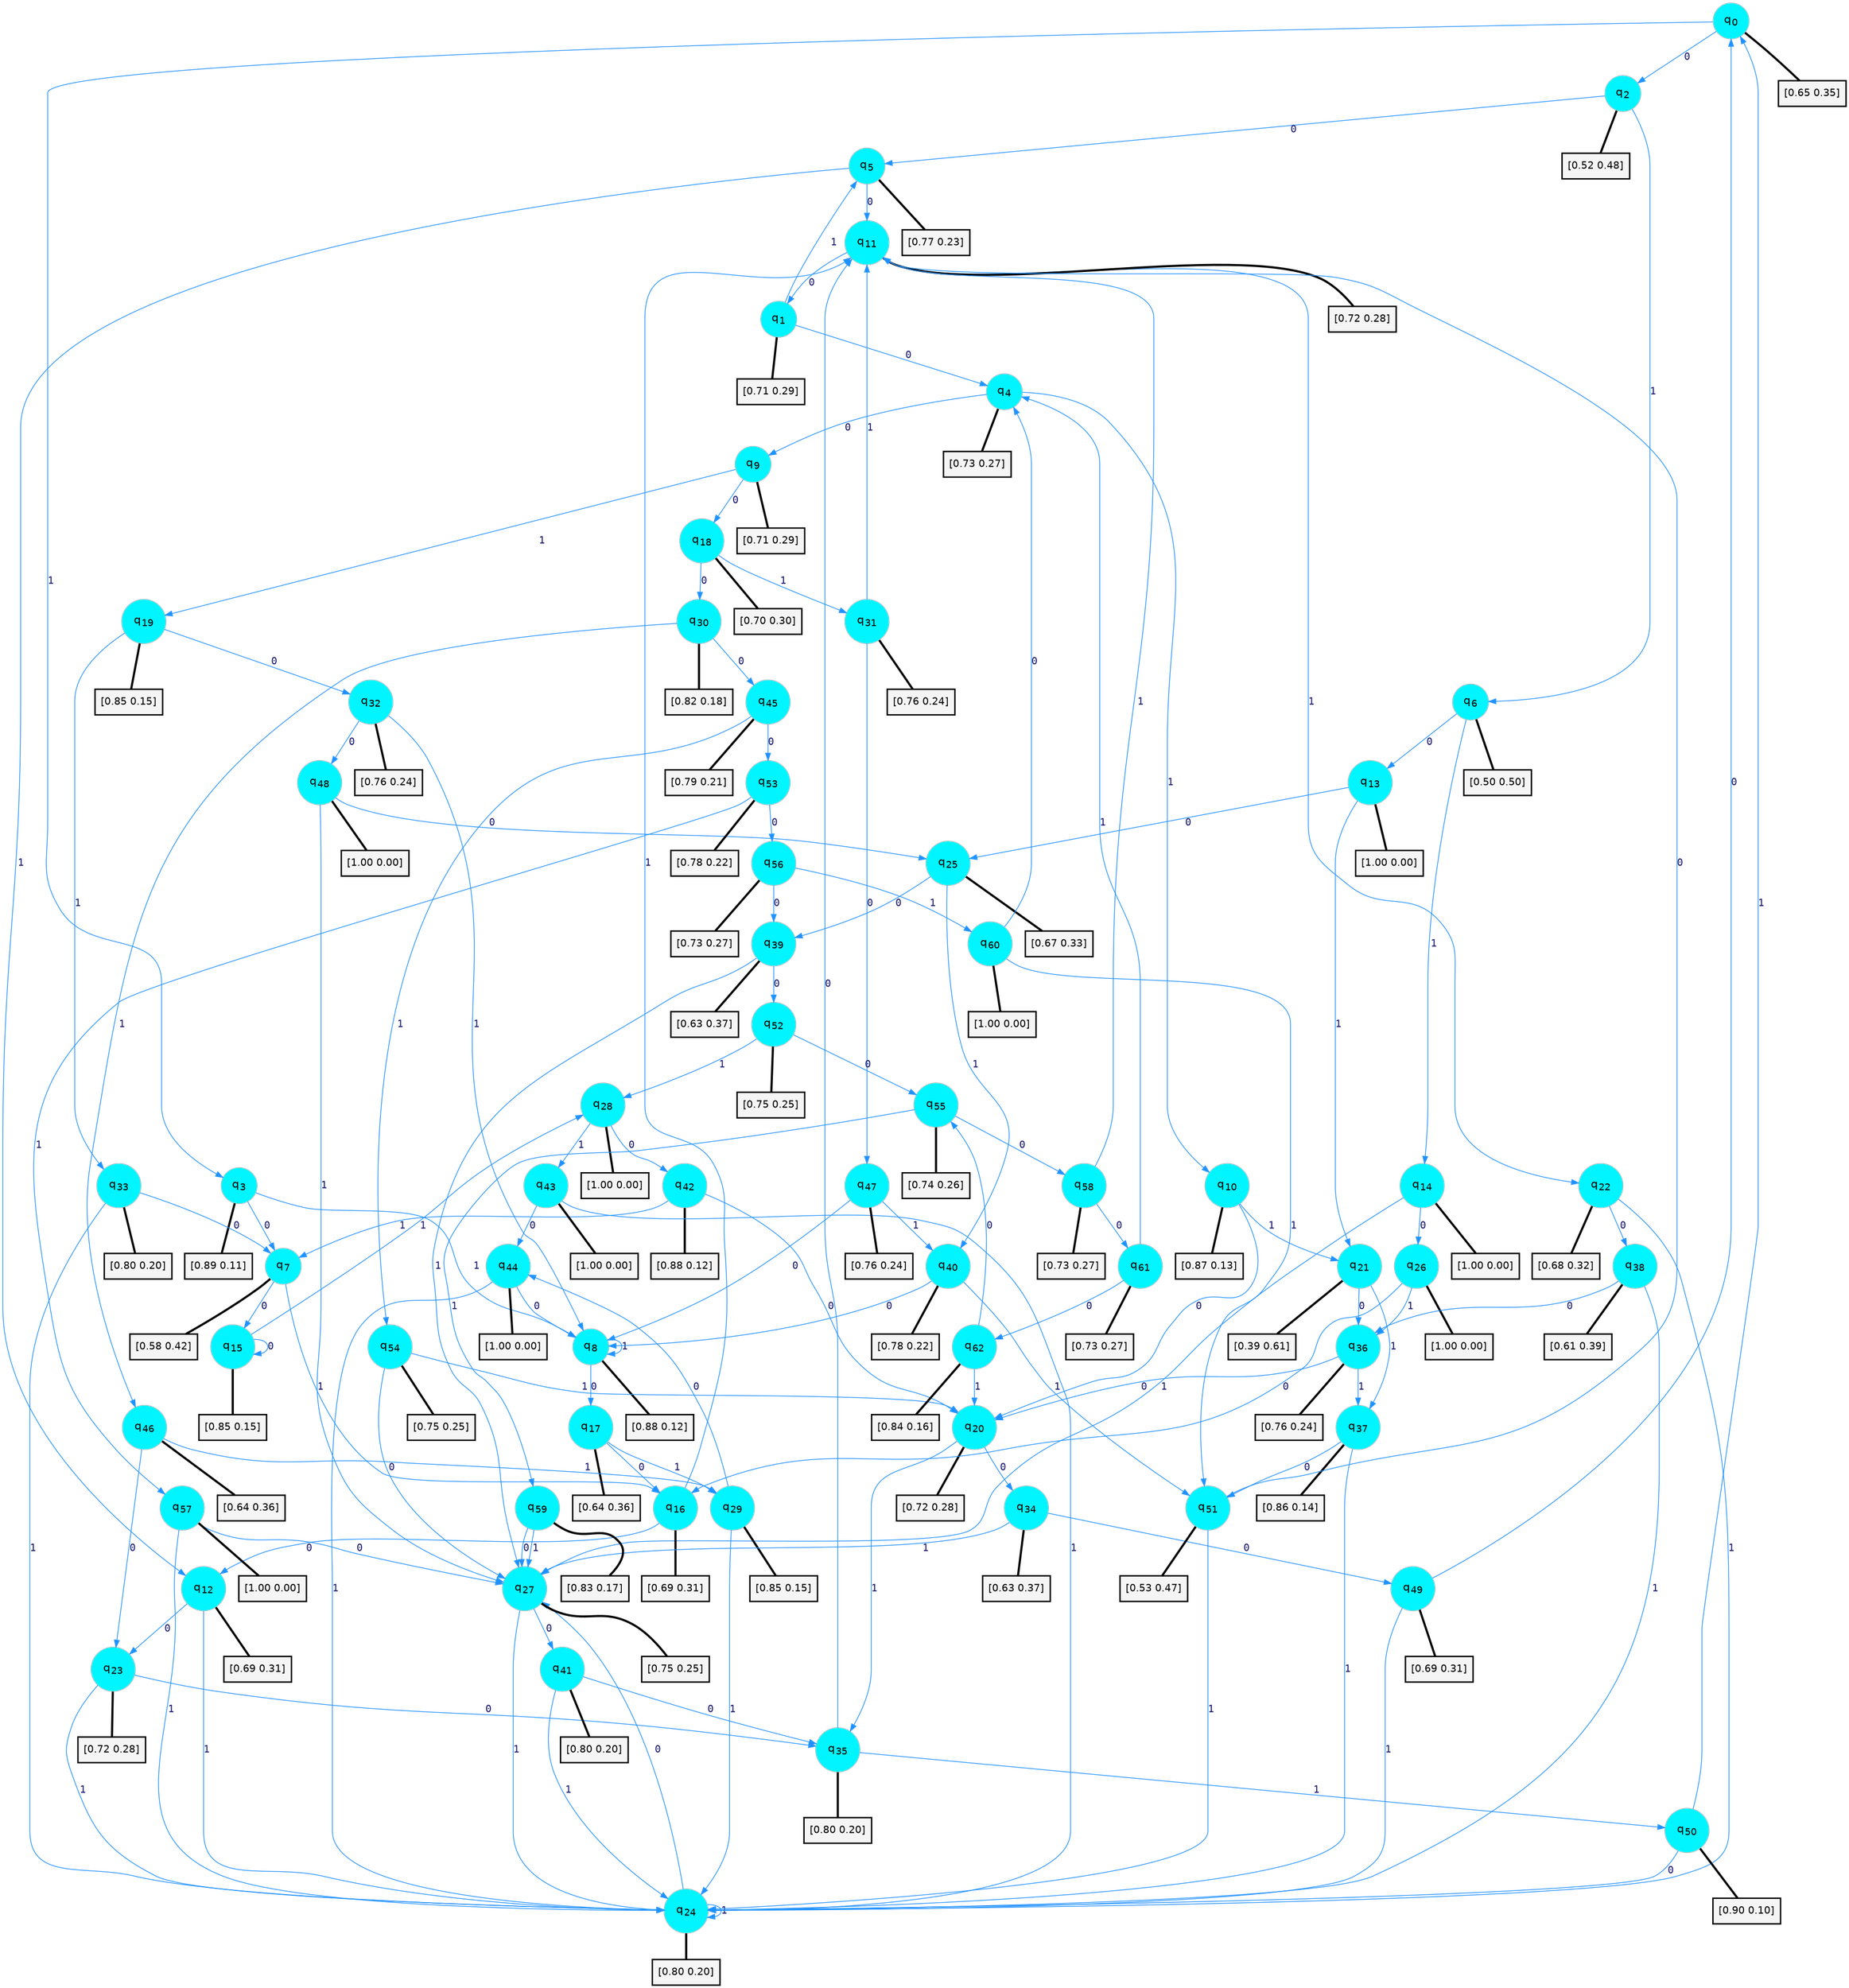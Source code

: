 digraph G {
graph [
bgcolor=transparent, dpi=300, rankdir=TD, size="40,25"];
node [
color=gray, fillcolor=turquoise1, fontcolor=black, fontname=Helvetica, fontsize=16, fontweight=bold, shape=circle, style=filled];
edge [
arrowsize=1, color=dodgerblue1, fontcolor=midnightblue, fontname=courier, fontweight=bold, penwidth=1, style=solid, weight=20];
0[label=<q<SUB>0</SUB>>];
1[label=<q<SUB>1</SUB>>];
2[label=<q<SUB>2</SUB>>];
3[label=<q<SUB>3</SUB>>];
4[label=<q<SUB>4</SUB>>];
5[label=<q<SUB>5</SUB>>];
6[label=<q<SUB>6</SUB>>];
7[label=<q<SUB>7</SUB>>];
8[label=<q<SUB>8</SUB>>];
9[label=<q<SUB>9</SUB>>];
10[label=<q<SUB>10</SUB>>];
11[label=<q<SUB>11</SUB>>];
12[label=<q<SUB>12</SUB>>];
13[label=<q<SUB>13</SUB>>];
14[label=<q<SUB>14</SUB>>];
15[label=<q<SUB>15</SUB>>];
16[label=<q<SUB>16</SUB>>];
17[label=<q<SUB>17</SUB>>];
18[label=<q<SUB>18</SUB>>];
19[label=<q<SUB>19</SUB>>];
20[label=<q<SUB>20</SUB>>];
21[label=<q<SUB>21</SUB>>];
22[label=<q<SUB>22</SUB>>];
23[label=<q<SUB>23</SUB>>];
24[label=<q<SUB>24</SUB>>];
25[label=<q<SUB>25</SUB>>];
26[label=<q<SUB>26</SUB>>];
27[label=<q<SUB>27</SUB>>];
28[label=<q<SUB>28</SUB>>];
29[label=<q<SUB>29</SUB>>];
30[label=<q<SUB>30</SUB>>];
31[label=<q<SUB>31</SUB>>];
32[label=<q<SUB>32</SUB>>];
33[label=<q<SUB>33</SUB>>];
34[label=<q<SUB>34</SUB>>];
35[label=<q<SUB>35</SUB>>];
36[label=<q<SUB>36</SUB>>];
37[label=<q<SUB>37</SUB>>];
38[label=<q<SUB>38</SUB>>];
39[label=<q<SUB>39</SUB>>];
40[label=<q<SUB>40</SUB>>];
41[label=<q<SUB>41</SUB>>];
42[label=<q<SUB>42</SUB>>];
43[label=<q<SUB>43</SUB>>];
44[label=<q<SUB>44</SUB>>];
45[label=<q<SUB>45</SUB>>];
46[label=<q<SUB>46</SUB>>];
47[label=<q<SUB>47</SUB>>];
48[label=<q<SUB>48</SUB>>];
49[label=<q<SUB>49</SUB>>];
50[label=<q<SUB>50</SUB>>];
51[label=<q<SUB>51</SUB>>];
52[label=<q<SUB>52</SUB>>];
53[label=<q<SUB>53</SUB>>];
54[label=<q<SUB>54</SUB>>];
55[label=<q<SUB>55</SUB>>];
56[label=<q<SUB>56</SUB>>];
57[label=<q<SUB>57</SUB>>];
58[label=<q<SUB>58</SUB>>];
59[label=<q<SUB>59</SUB>>];
60[label=<q<SUB>60</SUB>>];
61[label=<q<SUB>61</SUB>>];
62[label=<q<SUB>62</SUB>>];
63[label="[0.65 0.35]", shape=box,fontcolor=black, fontname=Helvetica, fontsize=14, penwidth=2, fillcolor=whitesmoke,color=black];
64[label="[0.71 0.29]", shape=box,fontcolor=black, fontname=Helvetica, fontsize=14, penwidth=2, fillcolor=whitesmoke,color=black];
65[label="[0.52 0.48]", shape=box,fontcolor=black, fontname=Helvetica, fontsize=14, penwidth=2, fillcolor=whitesmoke,color=black];
66[label="[0.89 0.11]", shape=box,fontcolor=black, fontname=Helvetica, fontsize=14, penwidth=2, fillcolor=whitesmoke,color=black];
67[label="[0.73 0.27]", shape=box,fontcolor=black, fontname=Helvetica, fontsize=14, penwidth=2, fillcolor=whitesmoke,color=black];
68[label="[0.77 0.23]", shape=box,fontcolor=black, fontname=Helvetica, fontsize=14, penwidth=2, fillcolor=whitesmoke,color=black];
69[label="[0.50 0.50]", shape=box,fontcolor=black, fontname=Helvetica, fontsize=14, penwidth=2, fillcolor=whitesmoke,color=black];
70[label="[0.58 0.42]", shape=box,fontcolor=black, fontname=Helvetica, fontsize=14, penwidth=2, fillcolor=whitesmoke,color=black];
71[label="[0.88 0.12]", shape=box,fontcolor=black, fontname=Helvetica, fontsize=14, penwidth=2, fillcolor=whitesmoke,color=black];
72[label="[0.71 0.29]", shape=box,fontcolor=black, fontname=Helvetica, fontsize=14, penwidth=2, fillcolor=whitesmoke,color=black];
73[label="[0.87 0.13]", shape=box,fontcolor=black, fontname=Helvetica, fontsize=14, penwidth=2, fillcolor=whitesmoke,color=black];
74[label="[0.72 0.28]", shape=box,fontcolor=black, fontname=Helvetica, fontsize=14, penwidth=2, fillcolor=whitesmoke,color=black];
75[label="[0.69 0.31]", shape=box,fontcolor=black, fontname=Helvetica, fontsize=14, penwidth=2, fillcolor=whitesmoke,color=black];
76[label="[1.00 0.00]", shape=box,fontcolor=black, fontname=Helvetica, fontsize=14, penwidth=2, fillcolor=whitesmoke,color=black];
77[label="[1.00 0.00]", shape=box,fontcolor=black, fontname=Helvetica, fontsize=14, penwidth=2, fillcolor=whitesmoke,color=black];
78[label="[0.85 0.15]", shape=box,fontcolor=black, fontname=Helvetica, fontsize=14, penwidth=2, fillcolor=whitesmoke,color=black];
79[label="[0.69 0.31]", shape=box,fontcolor=black, fontname=Helvetica, fontsize=14, penwidth=2, fillcolor=whitesmoke,color=black];
80[label="[0.64 0.36]", shape=box,fontcolor=black, fontname=Helvetica, fontsize=14, penwidth=2, fillcolor=whitesmoke,color=black];
81[label="[0.70 0.30]", shape=box,fontcolor=black, fontname=Helvetica, fontsize=14, penwidth=2, fillcolor=whitesmoke,color=black];
82[label="[0.85 0.15]", shape=box,fontcolor=black, fontname=Helvetica, fontsize=14, penwidth=2, fillcolor=whitesmoke,color=black];
83[label="[0.72 0.28]", shape=box,fontcolor=black, fontname=Helvetica, fontsize=14, penwidth=2, fillcolor=whitesmoke,color=black];
84[label="[0.39 0.61]", shape=box,fontcolor=black, fontname=Helvetica, fontsize=14, penwidth=2, fillcolor=whitesmoke,color=black];
85[label="[0.68 0.32]", shape=box,fontcolor=black, fontname=Helvetica, fontsize=14, penwidth=2, fillcolor=whitesmoke,color=black];
86[label="[0.72 0.28]", shape=box,fontcolor=black, fontname=Helvetica, fontsize=14, penwidth=2, fillcolor=whitesmoke,color=black];
87[label="[0.80 0.20]", shape=box,fontcolor=black, fontname=Helvetica, fontsize=14, penwidth=2, fillcolor=whitesmoke,color=black];
88[label="[0.67 0.33]", shape=box,fontcolor=black, fontname=Helvetica, fontsize=14, penwidth=2, fillcolor=whitesmoke,color=black];
89[label="[1.00 0.00]", shape=box,fontcolor=black, fontname=Helvetica, fontsize=14, penwidth=2, fillcolor=whitesmoke,color=black];
90[label="[0.75 0.25]", shape=box,fontcolor=black, fontname=Helvetica, fontsize=14, penwidth=2, fillcolor=whitesmoke,color=black];
91[label="[1.00 0.00]", shape=box,fontcolor=black, fontname=Helvetica, fontsize=14, penwidth=2, fillcolor=whitesmoke,color=black];
92[label="[0.85 0.15]", shape=box,fontcolor=black, fontname=Helvetica, fontsize=14, penwidth=2, fillcolor=whitesmoke,color=black];
93[label="[0.82 0.18]", shape=box,fontcolor=black, fontname=Helvetica, fontsize=14, penwidth=2, fillcolor=whitesmoke,color=black];
94[label="[0.76 0.24]", shape=box,fontcolor=black, fontname=Helvetica, fontsize=14, penwidth=2, fillcolor=whitesmoke,color=black];
95[label="[0.76 0.24]", shape=box,fontcolor=black, fontname=Helvetica, fontsize=14, penwidth=2, fillcolor=whitesmoke,color=black];
96[label="[0.80 0.20]", shape=box,fontcolor=black, fontname=Helvetica, fontsize=14, penwidth=2, fillcolor=whitesmoke,color=black];
97[label="[0.63 0.37]", shape=box,fontcolor=black, fontname=Helvetica, fontsize=14, penwidth=2, fillcolor=whitesmoke,color=black];
98[label="[0.80 0.20]", shape=box,fontcolor=black, fontname=Helvetica, fontsize=14, penwidth=2, fillcolor=whitesmoke,color=black];
99[label="[0.76 0.24]", shape=box,fontcolor=black, fontname=Helvetica, fontsize=14, penwidth=2, fillcolor=whitesmoke,color=black];
100[label="[0.86 0.14]", shape=box,fontcolor=black, fontname=Helvetica, fontsize=14, penwidth=2, fillcolor=whitesmoke,color=black];
101[label="[0.61 0.39]", shape=box,fontcolor=black, fontname=Helvetica, fontsize=14, penwidth=2, fillcolor=whitesmoke,color=black];
102[label="[0.63 0.37]", shape=box,fontcolor=black, fontname=Helvetica, fontsize=14, penwidth=2, fillcolor=whitesmoke,color=black];
103[label="[0.78 0.22]", shape=box,fontcolor=black, fontname=Helvetica, fontsize=14, penwidth=2, fillcolor=whitesmoke,color=black];
104[label="[0.80 0.20]", shape=box,fontcolor=black, fontname=Helvetica, fontsize=14, penwidth=2, fillcolor=whitesmoke,color=black];
105[label="[0.88 0.12]", shape=box,fontcolor=black, fontname=Helvetica, fontsize=14, penwidth=2, fillcolor=whitesmoke,color=black];
106[label="[1.00 0.00]", shape=box,fontcolor=black, fontname=Helvetica, fontsize=14, penwidth=2, fillcolor=whitesmoke,color=black];
107[label="[1.00 0.00]", shape=box,fontcolor=black, fontname=Helvetica, fontsize=14, penwidth=2, fillcolor=whitesmoke,color=black];
108[label="[0.79 0.21]", shape=box,fontcolor=black, fontname=Helvetica, fontsize=14, penwidth=2, fillcolor=whitesmoke,color=black];
109[label="[0.64 0.36]", shape=box,fontcolor=black, fontname=Helvetica, fontsize=14, penwidth=2, fillcolor=whitesmoke,color=black];
110[label="[0.76 0.24]", shape=box,fontcolor=black, fontname=Helvetica, fontsize=14, penwidth=2, fillcolor=whitesmoke,color=black];
111[label="[1.00 0.00]", shape=box,fontcolor=black, fontname=Helvetica, fontsize=14, penwidth=2, fillcolor=whitesmoke,color=black];
112[label="[0.69 0.31]", shape=box,fontcolor=black, fontname=Helvetica, fontsize=14, penwidth=2, fillcolor=whitesmoke,color=black];
113[label="[0.90 0.10]", shape=box,fontcolor=black, fontname=Helvetica, fontsize=14, penwidth=2, fillcolor=whitesmoke,color=black];
114[label="[0.53 0.47]", shape=box,fontcolor=black, fontname=Helvetica, fontsize=14, penwidth=2, fillcolor=whitesmoke,color=black];
115[label="[0.75 0.25]", shape=box,fontcolor=black, fontname=Helvetica, fontsize=14, penwidth=2, fillcolor=whitesmoke,color=black];
116[label="[0.78 0.22]", shape=box,fontcolor=black, fontname=Helvetica, fontsize=14, penwidth=2, fillcolor=whitesmoke,color=black];
117[label="[0.75 0.25]", shape=box,fontcolor=black, fontname=Helvetica, fontsize=14, penwidth=2, fillcolor=whitesmoke,color=black];
118[label="[0.74 0.26]", shape=box,fontcolor=black, fontname=Helvetica, fontsize=14, penwidth=2, fillcolor=whitesmoke,color=black];
119[label="[0.73 0.27]", shape=box,fontcolor=black, fontname=Helvetica, fontsize=14, penwidth=2, fillcolor=whitesmoke,color=black];
120[label="[1.00 0.00]", shape=box,fontcolor=black, fontname=Helvetica, fontsize=14, penwidth=2, fillcolor=whitesmoke,color=black];
121[label="[0.73 0.27]", shape=box,fontcolor=black, fontname=Helvetica, fontsize=14, penwidth=2, fillcolor=whitesmoke,color=black];
122[label="[0.83 0.17]", shape=box,fontcolor=black, fontname=Helvetica, fontsize=14, penwidth=2, fillcolor=whitesmoke,color=black];
123[label="[1.00 0.00]", shape=box,fontcolor=black, fontname=Helvetica, fontsize=14, penwidth=2, fillcolor=whitesmoke,color=black];
124[label="[0.73 0.27]", shape=box,fontcolor=black, fontname=Helvetica, fontsize=14, penwidth=2, fillcolor=whitesmoke,color=black];
125[label="[0.84 0.16]", shape=box,fontcolor=black, fontname=Helvetica, fontsize=14, penwidth=2, fillcolor=whitesmoke,color=black];
0->2 [label=0];
0->3 [label=1];
0->63 [arrowhead=none, penwidth=3,color=black];
1->4 [label=0];
1->5 [label=1];
1->64 [arrowhead=none, penwidth=3,color=black];
2->5 [label=0];
2->6 [label=1];
2->65 [arrowhead=none, penwidth=3,color=black];
3->7 [label=0];
3->8 [label=1];
3->66 [arrowhead=none, penwidth=3,color=black];
4->9 [label=0];
4->10 [label=1];
4->67 [arrowhead=none, penwidth=3,color=black];
5->11 [label=0];
5->12 [label=1];
5->68 [arrowhead=none, penwidth=3,color=black];
6->13 [label=0];
6->14 [label=1];
6->69 [arrowhead=none, penwidth=3,color=black];
7->15 [label=0];
7->16 [label=1];
7->70 [arrowhead=none, penwidth=3,color=black];
8->17 [label=0];
8->8 [label=1];
8->71 [arrowhead=none, penwidth=3,color=black];
9->18 [label=0];
9->19 [label=1];
9->72 [arrowhead=none, penwidth=3,color=black];
10->20 [label=0];
10->21 [label=1];
10->73 [arrowhead=none, penwidth=3,color=black];
11->1 [label=0];
11->22 [label=1];
11->74 [arrowhead=none, penwidth=3,color=black];
12->23 [label=0];
12->24 [label=1];
12->75 [arrowhead=none, penwidth=3,color=black];
13->25 [label=0];
13->21 [label=1];
13->76 [arrowhead=none, penwidth=3,color=black];
14->26 [label=0];
14->27 [label=1];
14->77 [arrowhead=none, penwidth=3,color=black];
15->15 [label=0];
15->28 [label=1];
15->78 [arrowhead=none, penwidth=3,color=black];
16->12 [label=0];
16->11 [label=1];
16->79 [arrowhead=none, penwidth=3,color=black];
17->16 [label=0];
17->29 [label=1];
17->80 [arrowhead=none, penwidth=3,color=black];
18->30 [label=0];
18->31 [label=1];
18->81 [arrowhead=none, penwidth=3,color=black];
19->32 [label=0];
19->33 [label=1];
19->82 [arrowhead=none, penwidth=3,color=black];
20->34 [label=0];
20->35 [label=1];
20->83 [arrowhead=none, penwidth=3,color=black];
21->36 [label=0];
21->37 [label=1];
21->84 [arrowhead=none, penwidth=3,color=black];
22->38 [label=0];
22->24 [label=1];
22->85 [arrowhead=none, penwidth=3,color=black];
23->35 [label=0];
23->24 [label=1];
23->86 [arrowhead=none, penwidth=3,color=black];
24->27 [label=0];
24->24 [label=1];
24->87 [arrowhead=none, penwidth=3,color=black];
25->39 [label=0];
25->40 [label=1];
25->88 [arrowhead=none, penwidth=3,color=black];
26->16 [label=0];
26->36 [label=1];
26->89 [arrowhead=none, penwidth=3,color=black];
27->41 [label=0];
27->24 [label=1];
27->90 [arrowhead=none, penwidth=3,color=black];
28->42 [label=0];
28->43 [label=1];
28->91 [arrowhead=none, penwidth=3,color=black];
29->44 [label=0];
29->24 [label=1];
29->92 [arrowhead=none, penwidth=3,color=black];
30->45 [label=0];
30->46 [label=1];
30->93 [arrowhead=none, penwidth=3,color=black];
31->47 [label=0];
31->11 [label=1];
31->94 [arrowhead=none, penwidth=3,color=black];
32->48 [label=0];
32->8 [label=1];
32->95 [arrowhead=none, penwidth=3,color=black];
33->7 [label=0];
33->24 [label=1];
33->96 [arrowhead=none, penwidth=3,color=black];
34->49 [label=0];
34->27 [label=1];
34->97 [arrowhead=none, penwidth=3,color=black];
35->11 [label=0];
35->50 [label=1];
35->98 [arrowhead=none, penwidth=3,color=black];
36->20 [label=0];
36->37 [label=1];
36->99 [arrowhead=none, penwidth=3,color=black];
37->51 [label=0];
37->24 [label=1];
37->100 [arrowhead=none, penwidth=3,color=black];
38->36 [label=0];
38->24 [label=1];
38->101 [arrowhead=none, penwidth=3,color=black];
39->52 [label=0];
39->27 [label=1];
39->102 [arrowhead=none, penwidth=3,color=black];
40->8 [label=0];
40->51 [label=1];
40->103 [arrowhead=none, penwidth=3,color=black];
41->35 [label=0];
41->24 [label=1];
41->104 [arrowhead=none, penwidth=3,color=black];
42->20 [label=0];
42->7 [label=1];
42->105 [arrowhead=none, penwidth=3,color=black];
43->44 [label=0];
43->24 [label=1];
43->106 [arrowhead=none, penwidth=3,color=black];
44->8 [label=0];
44->24 [label=1];
44->107 [arrowhead=none, penwidth=3,color=black];
45->53 [label=0];
45->54 [label=1];
45->108 [arrowhead=none, penwidth=3,color=black];
46->23 [label=0];
46->29 [label=1];
46->109 [arrowhead=none, penwidth=3,color=black];
47->8 [label=0];
47->40 [label=1];
47->110 [arrowhead=none, penwidth=3,color=black];
48->25 [label=0];
48->27 [label=1];
48->111 [arrowhead=none, penwidth=3,color=black];
49->0 [label=0];
49->24 [label=1];
49->112 [arrowhead=none, penwidth=3,color=black];
50->24 [label=0];
50->0 [label=1];
50->113 [arrowhead=none, penwidth=3,color=black];
51->11 [label=0];
51->24 [label=1];
51->114 [arrowhead=none, penwidth=3,color=black];
52->55 [label=0];
52->28 [label=1];
52->115 [arrowhead=none, penwidth=3,color=black];
53->56 [label=0];
53->57 [label=1];
53->116 [arrowhead=none, penwidth=3,color=black];
54->27 [label=0];
54->20 [label=1];
54->117 [arrowhead=none, penwidth=3,color=black];
55->58 [label=0];
55->59 [label=1];
55->118 [arrowhead=none, penwidth=3,color=black];
56->39 [label=0];
56->60 [label=1];
56->119 [arrowhead=none, penwidth=3,color=black];
57->27 [label=0];
57->24 [label=1];
57->120 [arrowhead=none, penwidth=3,color=black];
58->61 [label=0];
58->11 [label=1];
58->121 [arrowhead=none, penwidth=3,color=black];
59->27 [label=0];
59->27 [label=1];
59->122 [arrowhead=none, penwidth=3,color=black];
60->4 [label=0];
60->51 [label=1];
60->123 [arrowhead=none, penwidth=3,color=black];
61->62 [label=0];
61->4 [label=1];
61->124 [arrowhead=none, penwidth=3,color=black];
62->55 [label=0];
62->20 [label=1];
62->125 [arrowhead=none, penwidth=3,color=black];
}
